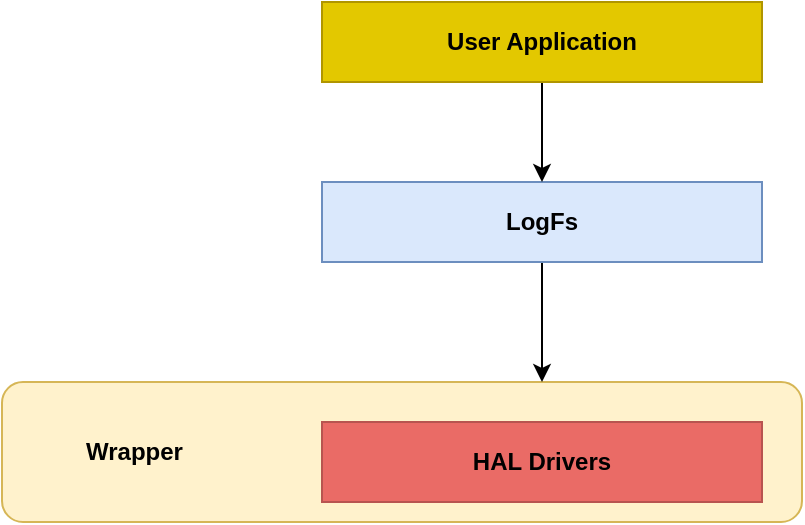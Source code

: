 <mxfile version="14.7.3" type="device"><diagram id="0TVjTuseHmuNaP3TgrBg" name="Page-1"><mxGraphModel dx="2062" dy="1154" grid="1" gridSize="10" guides="1" tooltips="1" connect="1" arrows="1" fold="1" page="1" pageScale="1" pageWidth="850" pageHeight="1100" math="0" shadow="0"><root><mxCell id="0"/><mxCell id="1" parent="0"/><mxCell id="JKxQBtUyRc1IK1Nwj3Qu-3" value="&lt;blockquote&gt;&lt;div align=&quot;left&quot;&gt;&lt;b&gt;Wrapper&lt;/b&gt;&lt;/div&gt;&lt;/blockquote&gt;" style="rounded=1;whiteSpace=wrap;html=1;align=left;fillColor=#fff2cc;strokeColor=#d6b656;" vertex="1" parent="1"><mxGeometry x="250" y="520" width="400" height="70" as="geometry"/></mxCell><mxCell id="JKxQBtUyRc1IK1Nwj3Qu-4" value="&lt;div&gt;&lt;b&gt;HAL Drivers&lt;/b&gt;&lt;/div&gt;" style="rounded=0;whiteSpace=wrap;html=1;strokeColor=#b85450;fillColor=#EA6B66;" vertex="1" parent="1"><mxGeometry x="410" y="540" width="220" height="40" as="geometry"/></mxCell><mxCell id="JKxQBtUyRc1IK1Nwj3Qu-6" style="edgeStyle=orthogonalEdgeStyle;rounded=0;orthogonalLoop=1;jettySize=auto;html=1;entryX=0.675;entryY=0;entryDx=0;entryDy=0;entryPerimeter=0;" edge="1" parent="1" source="JKxQBtUyRc1IK1Nwj3Qu-5" target="JKxQBtUyRc1IK1Nwj3Qu-3"><mxGeometry relative="1" as="geometry"/></mxCell><mxCell id="JKxQBtUyRc1IK1Nwj3Qu-5" value="&lt;b&gt;LogFs&lt;/b&gt;" style="rounded=0;whiteSpace=wrap;html=1;fillColor=#dae8fc;strokeColor=#6c8ebf;" vertex="1" parent="1"><mxGeometry x="410" y="420" width="220" height="40" as="geometry"/></mxCell><mxCell id="JKxQBtUyRc1IK1Nwj3Qu-9" style="edgeStyle=orthogonalEdgeStyle;rounded=0;orthogonalLoop=1;jettySize=auto;html=1;entryX=0.5;entryY=0;entryDx=0;entryDy=0;" edge="1" parent="1" source="JKxQBtUyRc1IK1Nwj3Qu-8" target="JKxQBtUyRc1IK1Nwj3Qu-5"><mxGeometry relative="1" as="geometry"/></mxCell><mxCell id="JKxQBtUyRc1IK1Nwj3Qu-8" value="&lt;div&gt;&lt;b&gt;User Application&lt;/b&gt;&lt;/div&gt;" style="rounded=0;whiteSpace=wrap;html=1;fillColor=#e3c800;strokeColor=#B09500;fontColor=#000000;" vertex="1" parent="1"><mxGeometry x="410" y="330" width="220" height="40" as="geometry"/></mxCell></root></mxGraphModel></diagram></mxfile>